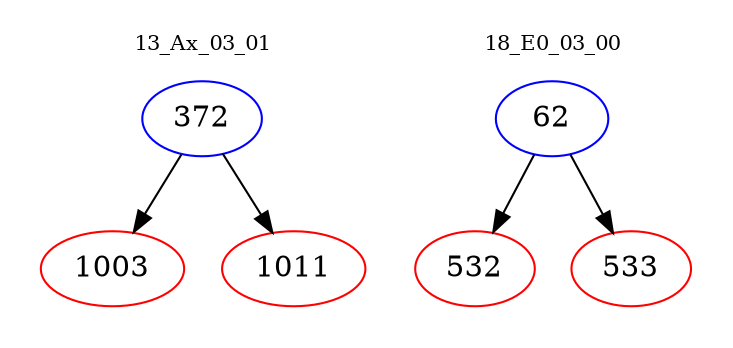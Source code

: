 digraph{
subgraph cluster_0 {
color = white
label = "13_Ax_03_01";
fontsize=10;
T0_372 [label="372", color="blue"]
T0_372 -> T0_1003 [color="black"]
T0_1003 [label="1003", color="red"]
T0_372 -> T0_1011 [color="black"]
T0_1011 [label="1011", color="red"]
}
subgraph cluster_1 {
color = white
label = "18_E0_03_00";
fontsize=10;
T1_62 [label="62", color="blue"]
T1_62 -> T1_532 [color="black"]
T1_532 [label="532", color="red"]
T1_62 -> T1_533 [color="black"]
T1_533 [label="533", color="red"]
}
}
